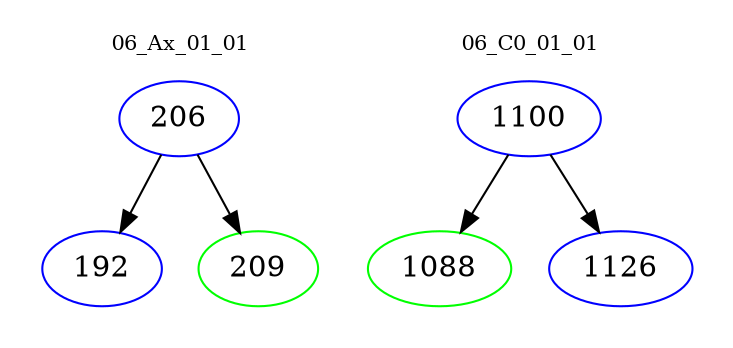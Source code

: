 digraph{
subgraph cluster_0 {
color = white
label = "06_Ax_01_01";
fontsize=10;
T0_206 [label="206", color="blue"]
T0_206 -> T0_192 [color="black"]
T0_192 [label="192", color="blue"]
T0_206 -> T0_209 [color="black"]
T0_209 [label="209", color="green"]
}
subgraph cluster_1 {
color = white
label = "06_C0_01_01";
fontsize=10;
T1_1100 [label="1100", color="blue"]
T1_1100 -> T1_1088 [color="black"]
T1_1088 [label="1088", color="green"]
T1_1100 -> T1_1126 [color="black"]
T1_1126 [label="1126", color="blue"]
}
}
